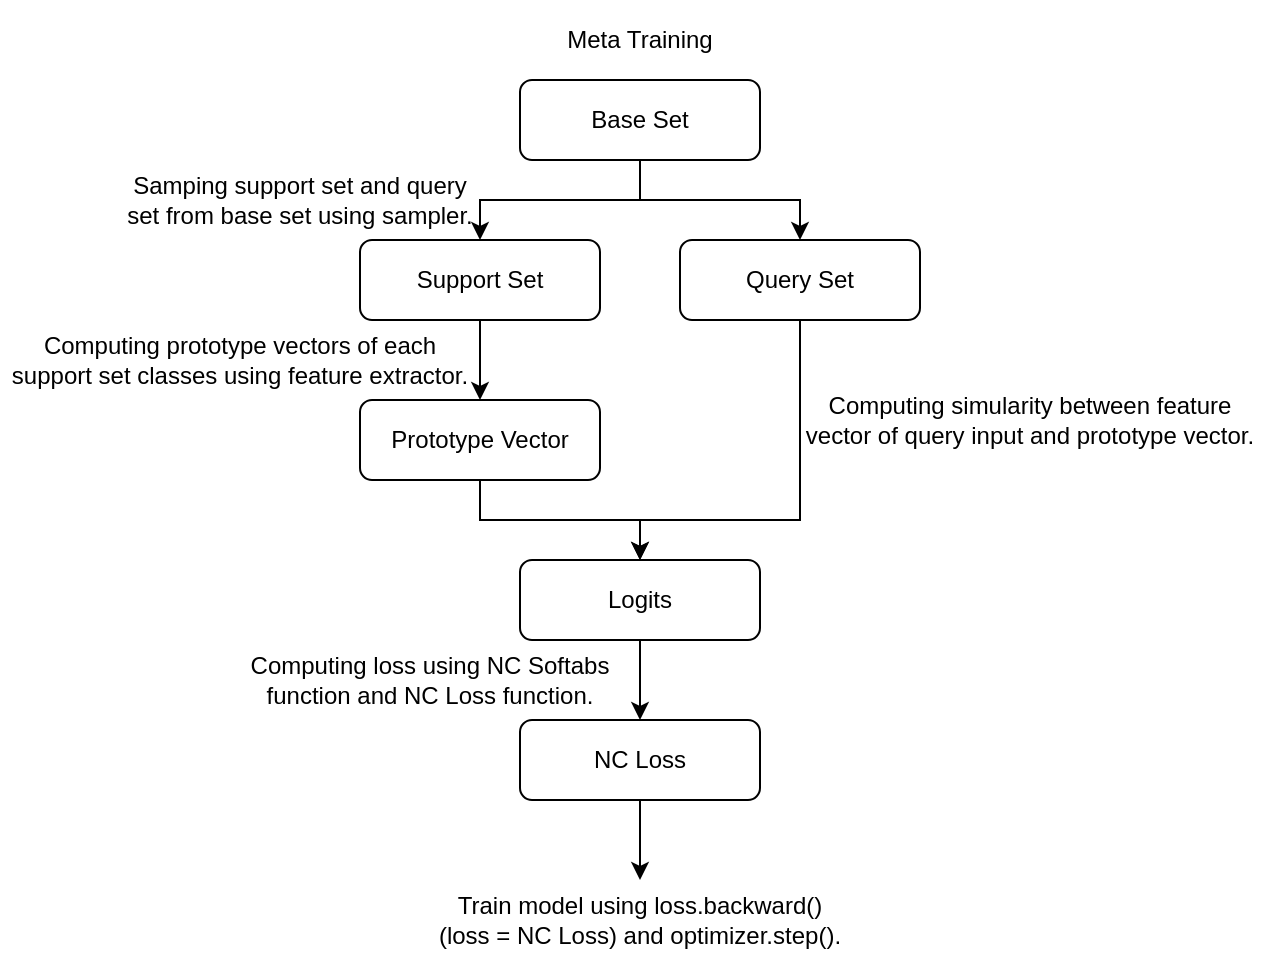<mxfile version="24.8.9">
  <diagram name="페이지-1" id="XfaHymIn2L7NaS6hmoha">
    <mxGraphModel dx="946" dy="618" grid="1" gridSize="10" guides="1" tooltips="1" connect="1" arrows="1" fold="1" page="1" pageScale="1" pageWidth="827" pageHeight="1169" math="0" shadow="0">
      <root>
        <mxCell id="0" />
        <mxCell id="1" parent="0" />
        <mxCell id="Cvy-O-KvyQ1xwykOr_Be-4" style="edgeStyle=orthogonalEdgeStyle;rounded=0;orthogonalLoop=1;jettySize=auto;html=1;exitX=0.5;exitY=1;exitDx=0;exitDy=0;entryX=0.5;entryY=0;entryDx=0;entryDy=0;" edge="1" parent="1" source="Cvy-O-KvyQ1xwykOr_Be-1" target="Cvy-O-KvyQ1xwykOr_Be-3">
          <mxGeometry relative="1" as="geometry" />
        </mxCell>
        <mxCell id="Cvy-O-KvyQ1xwykOr_Be-5" style="edgeStyle=orthogonalEdgeStyle;rounded=0;orthogonalLoop=1;jettySize=auto;html=1;exitX=0.5;exitY=1;exitDx=0;exitDy=0;entryX=0.5;entryY=0;entryDx=0;entryDy=0;" edge="1" parent="1" source="Cvy-O-KvyQ1xwykOr_Be-1" target="Cvy-O-KvyQ1xwykOr_Be-2">
          <mxGeometry relative="1" as="geometry" />
        </mxCell>
        <mxCell id="Cvy-O-KvyQ1xwykOr_Be-1" value="Base Set" style="rounded=1;whiteSpace=wrap;html=1;" vertex="1" parent="1">
          <mxGeometry x="320" y="280" width="120" height="40" as="geometry" />
        </mxCell>
        <mxCell id="Cvy-O-KvyQ1xwykOr_Be-10" style="edgeStyle=orthogonalEdgeStyle;rounded=0;orthogonalLoop=1;jettySize=auto;html=1;exitX=0.5;exitY=1;exitDx=0;exitDy=0;entryX=0.5;entryY=0;entryDx=0;entryDy=0;" edge="1" parent="1" source="Cvy-O-KvyQ1xwykOr_Be-2" target="Cvy-O-KvyQ1xwykOr_Be-9">
          <mxGeometry relative="1" as="geometry">
            <Array as="points">
              <mxPoint x="460" y="500" />
              <mxPoint x="380" y="500" />
            </Array>
          </mxGeometry>
        </mxCell>
        <mxCell id="Cvy-O-KvyQ1xwykOr_Be-2" value="Query Set" style="rounded=1;whiteSpace=wrap;html=1;" vertex="1" parent="1">
          <mxGeometry x="400" y="360" width="120" height="40" as="geometry" />
        </mxCell>
        <mxCell id="Cvy-O-KvyQ1xwykOr_Be-6" style="edgeStyle=orthogonalEdgeStyle;rounded=0;orthogonalLoop=1;jettySize=auto;html=1;exitX=0.5;exitY=1;exitDx=0;exitDy=0;entryX=0.5;entryY=0;entryDx=0;entryDy=0;" edge="1" parent="1" source="Cvy-O-KvyQ1xwykOr_Be-3" target="Cvy-O-KvyQ1xwykOr_Be-7">
          <mxGeometry relative="1" as="geometry">
            <mxPoint x="300" y="440" as="targetPoint" />
          </mxGeometry>
        </mxCell>
        <mxCell id="Cvy-O-KvyQ1xwykOr_Be-3" value="Support Set" style="rounded=1;whiteSpace=wrap;html=1;" vertex="1" parent="1">
          <mxGeometry x="240" y="360" width="120" height="40" as="geometry" />
        </mxCell>
        <mxCell id="Cvy-O-KvyQ1xwykOr_Be-11" style="edgeStyle=orthogonalEdgeStyle;rounded=0;orthogonalLoop=1;jettySize=auto;html=1;exitX=0.5;exitY=1;exitDx=0;exitDy=0;entryX=0.5;entryY=0;entryDx=0;entryDy=0;" edge="1" parent="1" source="Cvy-O-KvyQ1xwykOr_Be-7" target="Cvy-O-KvyQ1xwykOr_Be-9">
          <mxGeometry relative="1" as="geometry">
            <mxPoint x="380" y="600" as="targetPoint" />
          </mxGeometry>
        </mxCell>
        <mxCell id="Cvy-O-KvyQ1xwykOr_Be-7" value="Prototype Vector" style="rounded=1;whiteSpace=wrap;html=1;" vertex="1" parent="1">
          <mxGeometry x="240" y="440" width="120" height="40" as="geometry" />
        </mxCell>
        <mxCell id="Cvy-O-KvyQ1xwykOr_Be-8" value="Computing prototype vectors of each support set classes using feature extractor&lt;span style=&quot;background-color: initial;&quot;&gt;.&lt;/span&gt;" style="text;html=1;align=center;verticalAlign=middle;whiteSpace=wrap;rounded=0;" vertex="1" parent="1">
          <mxGeometry x="60" y="400" width="240" height="40" as="geometry" />
        </mxCell>
        <mxCell id="Cvy-O-KvyQ1xwykOr_Be-13" style="edgeStyle=orthogonalEdgeStyle;rounded=0;orthogonalLoop=1;jettySize=auto;html=1;exitX=0.5;exitY=1;exitDx=0;exitDy=0;entryX=0.5;entryY=0;entryDx=0;entryDy=0;" edge="1" parent="1" source="Cvy-O-KvyQ1xwykOr_Be-9" target="Cvy-O-KvyQ1xwykOr_Be-17">
          <mxGeometry relative="1" as="geometry">
            <mxPoint x="380" y="760" as="targetPoint" />
          </mxGeometry>
        </mxCell>
        <mxCell id="Cvy-O-KvyQ1xwykOr_Be-9" value="Logits" style="rounded=1;whiteSpace=wrap;html=1;" vertex="1" parent="1">
          <mxGeometry x="320" y="520" width="120" height="40" as="geometry" />
        </mxCell>
        <mxCell id="Cvy-O-KvyQ1xwykOr_Be-12" value="Computing simularity between feature vector of query input and prototype vector." style="text;html=1;align=center;verticalAlign=middle;whiteSpace=wrap;rounded=0;" vertex="1" parent="1">
          <mxGeometry x="460" y="430" width="230" height="40" as="geometry" />
        </mxCell>
        <mxCell id="Cvy-O-KvyQ1xwykOr_Be-14" value="Computing loss using NC Softabs function and NC Loss function." style="text;html=1;align=center;verticalAlign=middle;whiteSpace=wrap;rounded=0;" vertex="1" parent="1">
          <mxGeometry x="170" y="560" width="210" height="40" as="geometry" />
        </mxCell>
        <mxCell id="Cvy-O-KvyQ1xwykOr_Be-19" style="edgeStyle=orthogonalEdgeStyle;rounded=0;orthogonalLoop=1;jettySize=auto;html=1;exitX=0.5;exitY=1;exitDx=0;exitDy=0;entryX=0.5;entryY=0;entryDx=0;entryDy=0;" edge="1" parent="1" source="Cvy-O-KvyQ1xwykOr_Be-17" target="Cvy-O-KvyQ1xwykOr_Be-20">
          <mxGeometry relative="1" as="geometry">
            <mxPoint x="380" y="680" as="targetPoint" />
          </mxGeometry>
        </mxCell>
        <mxCell id="Cvy-O-KvyQ1xwykOr_Be-17" value="NC Loss" style="rounded=1;whiteSpace=wrap;html=1;" vertex="1" parent="1">
          <mxGeometry x="320" y="600" width="120" height="40" as="geometry" />
        </mxCell>
        <mxCell id="Cvy-O-KvyQ1xwykOr_Be-18" value="Samping support set and query set from base set using sampler." style="text;html=1;align=center;verticalAlign=middle;whiteSpace=wrap;rounded=0;" vertex="1" parent="1">
          <mxGeometry x="120" y="320" width="180" height="40" as="geometry" />
        </mxCell>
        <mxCell id="Cvy-O-KvyQ1xwykOr_Be-20" value="Train model using loss.backward() (loss = NC Loss) and optimizer.step()." style="text;html=1;align=center;verticalAlign=middle;whiteSpace=wrap;rounded=0;" vertex="1" parent="1">
          <mxGeometry x="275" y="680" width="210" height="40" as="geometry" />
        </mxCell>
        <mxCell id="Cvy-O-KvyQ1xwykOr_Be-21" value="Meta Training" style="text;html=1;align=center;verticalAlign=middle;whiteSpace=wrap;rounded=0;" vertex="1" parent="1">
          <mxGeometry x="340" y="240" width="80" height="40" as="geometry" />
        </mxCell>
      </root>
    </mxGraphModel>
  </diagram>
</mxfile>
